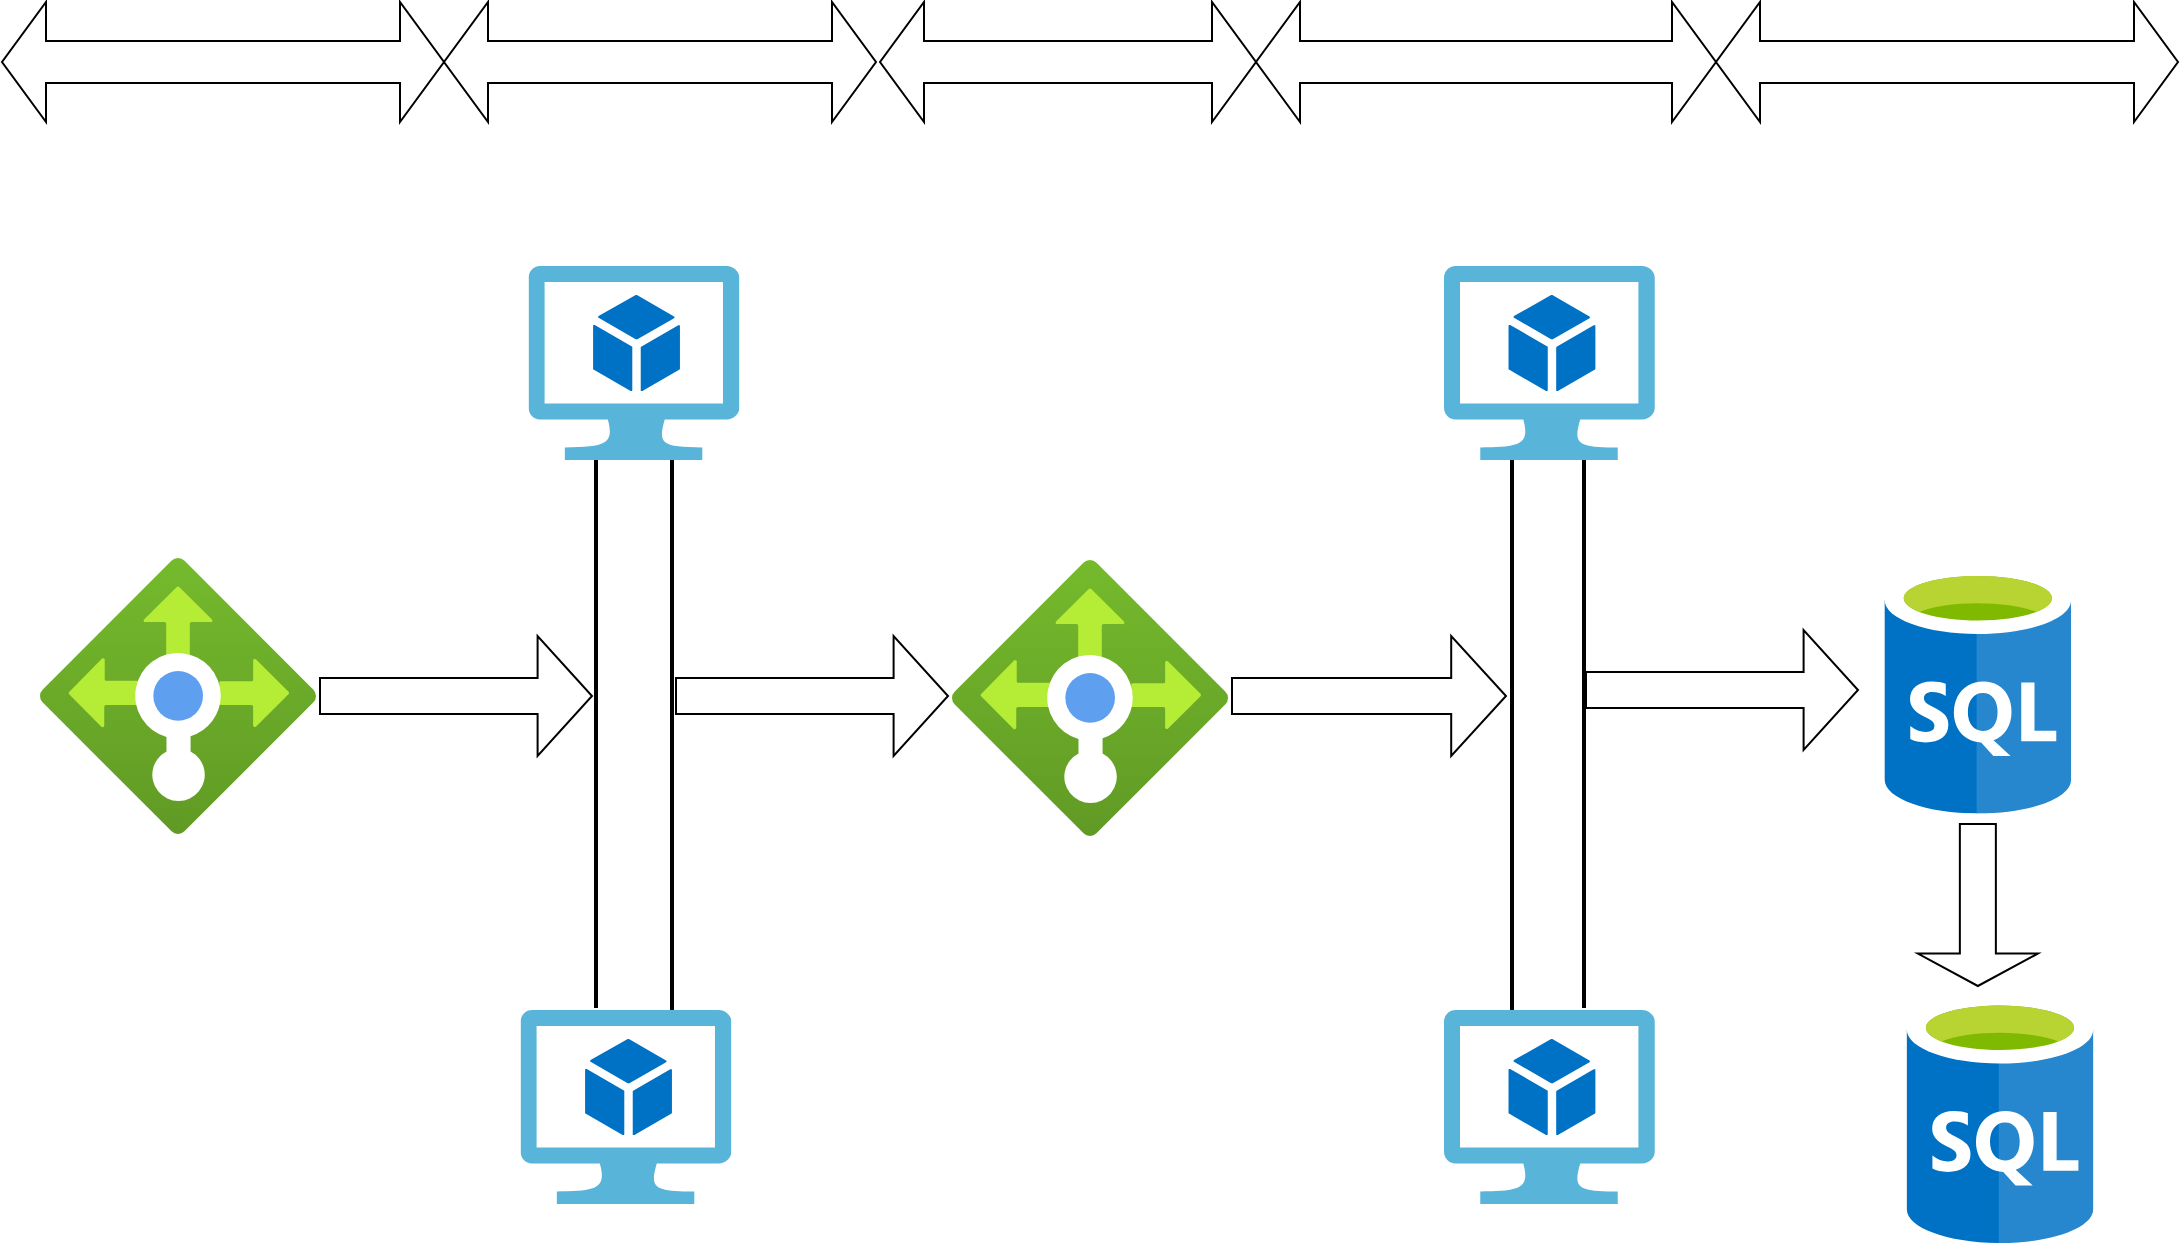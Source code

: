 <mxfile version="24.4.8" type="github">
  <diagram name="Page-1" id="tjIramPZNQwUkHOW1PNA">
    <mxGraphModel dx="1834" dy="841" grid="0" gridSize="10" guides="1" tooltips="1" connect="1" arrows="1" fold="1" page="0" pageScale="1" pageWidth="850" pageHeight="1100" math="0" shadow="0">
      <root>
        <mxCell id="0" />
        <mxCell id="1" parent="0" />
        <mxCell id="SM_MCbTp_DuB2pGLK65r-1" value="" style="image;aspect=fixed;html=1;points=[];align=center;fontSize=12;image=img/lib/azure2/networking/Load_Balancers.svg;" parent="1" vertex="1">
          <mxGeometry x="-229" y="300" width="138" height="138" as="geometry" />
        </mxCell>
        <mxCell id="SM_MCbTp_DuB2pGLK65r-3" value="" style="image;sketch=0;aspect=fixed;html=1;points=[];align=center;fontSize=12;image=img/lib/mscae/SQL_Database_generic.svg;" parent="1" vertex="1">
          <mxGeometry x="693" y="304.25" width="93.86" height="123.5" as="geometry" />
        </mxCell>
        <mxCell id="SM_MCbTp_DuB2pGLK65r-6" value="" style="image;sketch=0;aspect=fixed;html=1;points=[];align=center;fontSize=12;image=img/lib/mscae/Virtual_Machine_2.svg;" parent="1" vertex="1">
          <mxGeometry x="473" y="154" width="105.43" height="97" as="geometry" />
        </mxCell>
        <mxCell id="SM_MCbTp_DuB2pGLK65r-11" value="" style="shape=singleArrow;whiteSpace=wrap;html=1;" parent="1" vertex="1">
          <mxGeometry x="367" y="339" width="137" height="60" as="geometry" />
        </mxCell>
        <mxCell id="SM_MCbTp_DuB2pGLK65r-16" value="" style="image;sketch=0;aspect=fixed;html=1;points=[];align=center;fontSize=12;image=img/lib/mscae/Virtual_Machine_2.svg;" parent="1" vertex="1">
          <mxGeometry x="11.28" y="526" width="105.43" height="97" as="geometry" />
        </mxCell>
        <mxCell id="SM_MCbTp_DuB2pGLK65r-17" value="" style="image;sketch=0;aspect=fixed;html=1;points=[];align=center;fontSize=12;image=img/lib/mscae/Virtual_Machine_2.svg;" parent="1" vertex="1">
          <mxGeometry x="473" y="526" width="105.43" height="97" as="geometry" />
        </mxCell>
        <mxCell id="SM_MCbTp_DuB2pGLK65r-18" value="" style="image;sketch=0;aspect=fixed;html=1;points=[];align=center;fontSize=12;image=img/lib/mscae/Virtual_Machine_2.svg;" parent="1" vertex="1">
          <mxGeometry x="15.28" y="154" width="105.43" height="97" as="geometry" />
        </mxCell>
        <mxCell id="SM_MCbTp_DuB2pGLK65r-21" value="" style="line;strokeWidth=2;direction=south;html=1;movable=1;resizable=1;rotatable=1;deletable=1;editable=1;locked=0;connectable=1;" parent="1" vertex="1">
          <mxGeometry x="82" y="251" width="10" height="275" as="geometry" />
        </mxCell>
        <mxCell id="SM_MCbTp_DuB2pGLK65r-22" value="" style="line;strokeWidth=2;direction=south;html=1;movable=1;resizable=1;rotatable=1;deletable=1;editable=1;locked=0;connectable=1;" parent="1" vertex="1">
          <mxGeometry x="44" y="251" width="10" height="274" as="geometry" />
        </mxCell>
        <mxCell id="SM_MCbTp_DuB2pGLK65r-26" value="" style="line;strokeWidth=2;direction=south;html=1;movable=1;resizable=1;rotatable=1;deletable=1;editable=1;locked=0;connectable=1;" parent="1" vertex="1">
          <mxGeometry x="502" y="251" width="10" height="275" as="geometry" />
        </mxCell>
        <mxCell id="SM_MCbTp_DuB2pGLK65r-27" value="" style="line;strokeWidth=2;direction=south;html=1;movable=1;resizable=1;rotatable=1;deletable=1;editable=1;locked=0;connectable=1;" parent="1" vertex="1">
          <mxGeometry x="538" y="251" width="10" height="274" as="geometry" />
        </mxCell>
        <mxCell id="SM_MCbTp_DuB2pGLK65r-28" value="" style="image;aspect=fixed;html=1;points=[];align=center;fontSize=12;image=img/lib/azure2/networking/Load_Balancers.svg;" parent="1" vertex="1">
          <mxGeometry x="227" y="301" width="138" height="138" as="geometry" />
        </mxCell>
        <mxCell id="SM_MCbTp_DuB2pGLK65r-29" value="" style="shape=singleArrow;whiteSpace=wrap;html=1;" parent="1" vertex="1">
          <mxGeometry x="544" y="336" width="136" height="60" as="geometry" />
        </mxCell>
        <mxCell id="SM_MCbTp_DuB2pGLK65r-30" value="" style="shape=singleArrow;whiteSpace=wrap;html=1;" parent="1" vertex="1">
          <mxGeometry x="-89" y="339" width="136" height="60" as="geometry" />
        </mxCell>
        <mxCell id="SM_MCbTp_DuB2pGLK65r-31" value="" style="shape=singleArrow;whiteSpace=wrap;html=1;" parent="1" vertex="1">
          <mxGeometry x="89" y="339" width="136" height="60" as="geometry" />
        </mxCell>
        <mxCell id="SM_MCbTp_DuB2pGLK65r-32" value="" style="image;sketch=0;aspect=fixed;html=1;points=[];align=center;fontSize=12;image=img/lib/mscae/SQL_Database_generic.svg;" parent="1" vertex="1">
          <mxGeometry x="704.07" y="519" width="93.86" height="123.5" as="geometry" />
        </mxCell>
        <mxCell id="SM_MCbTp_DuB2pGLK65r-34" value="" style="shape=singleArrow;direction=south;whiteSpace=wrap;html=1;" parent="1" vertex="1">
          <mxGeometry x="709.93" y="433" width="60" height="81" as="geometry" />
        </mxCell>
        <mxCell id="9sZb0yYjid8v5tVoDbwH-3" value="" style="html=1;shadow=0;dashed=0;align=center;verticalAlign=middle;shape=mxgraph.arrows2.twoWayArrow;dy=0.65;dx=22;movable=0;resizable=0;rotatable=0;deletable=0;editable=0;locked=1;connectable=0;" vertex="1" parent="1">
          <mxGeometry x="-248" y="22" width="221" height="60" as="geometry" />
        </mxCell>
        <mxCell id="9sZb0yYjid8v5tVoDbwH-4" value="" style="html=1;shadow=0;dashed=0;align=center;verticalAlign=middle;shape=mxgraph.arrows2.twoWayArrow;dy=0.65;dx=22;movable=0;resizable=0;rotatable=0;deletable=0;editable=0;locked=1;connectable=0;" vertex="1" parent="1">
          <mxGeometry x="379" y="22" width="230" height="60" as="geometry" />
        </mxCell>
        <mxCell id="9sZb0yYjid8v5tVoDbwH-5" value="" style="html=1;shadow=0;dashed=0;align=center;verticalAlign=middle;shape=mxgraph.arrows2.twoWayArrow;dy=0.65;dx=22;movable=0;resizable=0;rotatable=0;deletable=0;editable=0;locked=1;connectable=0;" vertex="1" parent="1">
          <mxGeometry x="609" y="22" width="231" height="60" as="geometry" />
        </mxCell>
        <mxCell id="9sZb0yYjid8v5tVoDbwH-6" value="" style="html=1;shadow=0;dashed=0;align=center;verticalAlign=middle;shape=mxgraph.arrows2.twoWayArrow;dy=0.65;dx=22;movable=0;resizable=0;rotatable=0;deletable=0;editable=0;locked=1;connectable=0;" vertex="1" parent="1">
          <mxGeometry x="-27" y="22" width="216" height="60" as="geometry" />
        </mxCell>
        <mxCell id="9sZb0yYjid8v5tVoDbwH-7" value="" style="html=1;shadow=0;dashed=0;align=center;verticalAlign=middle;shape=mxgraph.arrows2.twoWayArrow;dy=0.65;dx=22;movable=0;resizable=0;rotatable=0;deletable=0;editable=0;locked=1;connectable=0;" vertex="1" parent="1">
          <mxGeometry x="191" y="22" width="188" height="60" as="geometry" />
        </mxCell>
      </root>
    </mxGraphModel>
  </diagram>
</mxfile>
